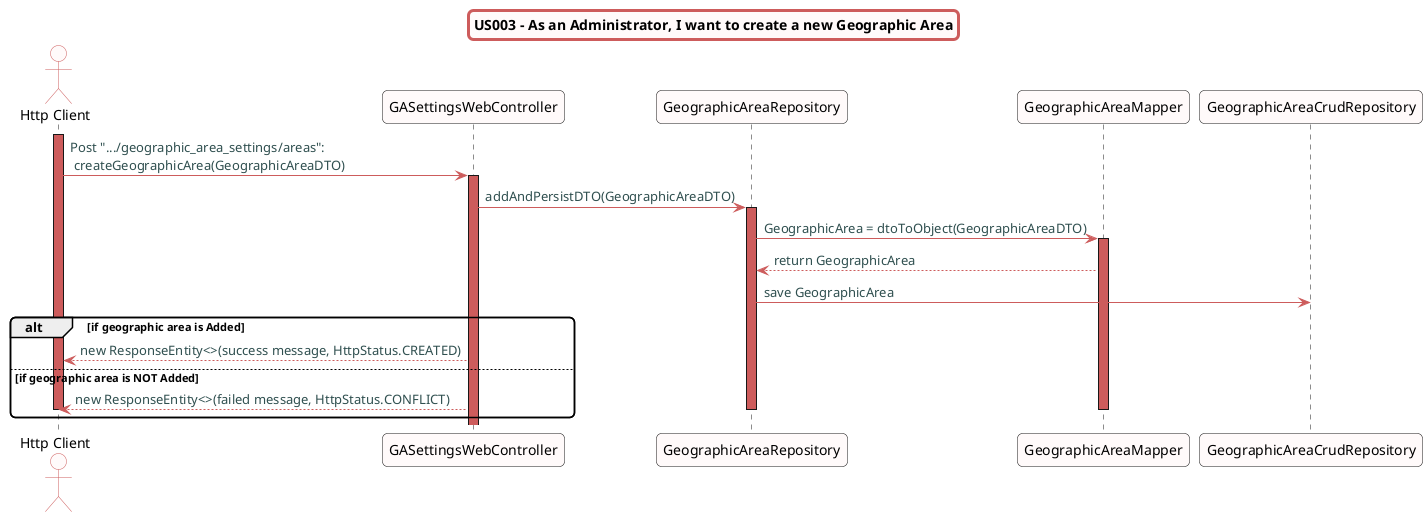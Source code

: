 @startuml

skinparam titleBorderRoundCorner 10
skinparam titleBorderThickness 3
skinparam titleBorderColor indianred
skinparam titleBackgroundColor snow
skinparam FontName quicksand

skinparam actor {
  BorderColor indianred
  backgroundColor Snow
  }

skinparam sequence {
  LifeLineBackgroundColor indianred
  ParticipantBackgroundColor snow
}

skinparam roundcorner 10

skinparam component {
  arrowThickness 1
  ArrowFontName Verdana
  ArrowColor indianred
  ArrowFontColor darkslategrey
}

title US003 - As an Administrator, I want to create a new Geographic Area

actor "Http Client"
activate "Http Client"
"Http Client" -> "GASettingsWebController":  Post ".../geographic_area_settings/areas":\n createGeographicArea(GeographicAreaDTO)
activate "GASettingsWebController"
"GASettingsWebController" -> "GeographicAreaRepository": addAndPersistDTO(GeographicAreaDTO)
activate "GeographicAreaRepository"
"GeographicAreaRepository" -> "GeographicAreaMapper": GeographicArea = dtoToObject(GeographicAreaDTO)
activate "GeographicAreaMapper"
"GeographicAreaMapper" --> "GeographicAreaRepository": return GeographicArea
"GeographicAreaRepository" -> "GeographicAreaCrudRepository": save GeographicArea
alt if geographic area is Added
"GASettingsWebController" --> "Http Client": new ResponseEntity<>(success message, HttpStatus.CREATED)
else if geographic area is NOT Added
"GASettingsWebController" --> "Http Client": new ResponseEntity<>(failed message, HttpStatus.CONFLICT)
deactivate "GeographicAreaMapper"
deactivate "GeographicAreaRepository"
deactivate "Http Client"
end

@enduml
